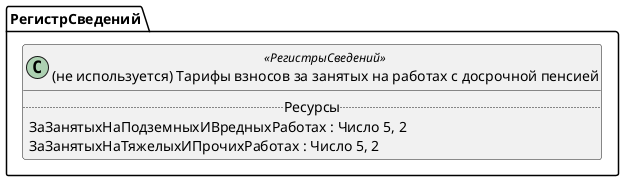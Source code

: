 ﻿@startuml УдалитьТарифыВзносовЗаЗанятыхНаРаботахСДосрочнойПенсией
'!include templates.wsd
'..\include templates.wsd
class РегистрСведений.УдалитьТарифыВзносовЗаЗанятыхНаРаботахСДосрочнойПенсией as "(не используется) Тарифы взносов за занятых на работах с досрочной пенсией" <<РегистрыСведений>>
{
..Ресурсы..
ЗаЗанятыхНаПодземныхИВредныхРаботах : Число 5, 2
ЗаЗанятыхНаТяжелыхИПрочихРаботах : Число 5, 2
}
@enduml
